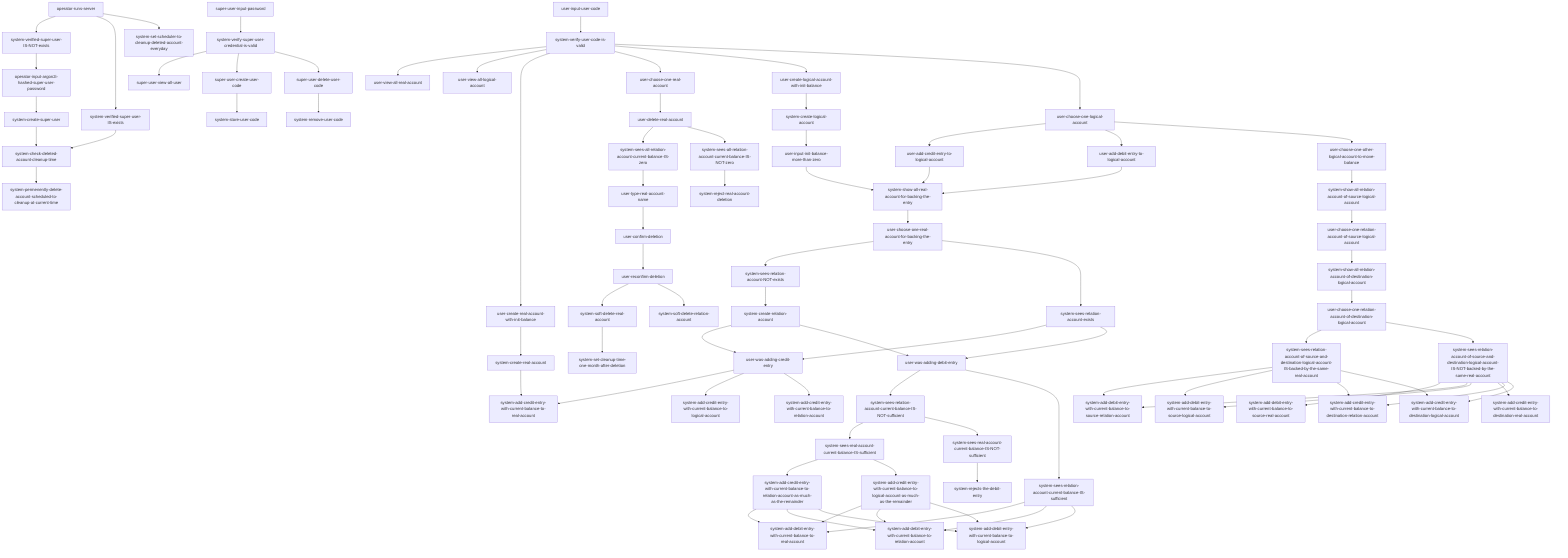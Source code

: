 %% v2.0.0
graph
    operator-runs-server --> system-verified-super-user-IS-NOT-exists
    system-verified-super-user-IS-NOT-exists --> operator-input-argon2i-hashed-super-user-password
    operator-input-argon2i-hashed-super-user-password --> system-create-super-user

    operator-runs-server --> system-verified-super-user-IS-exists
    system-verified-super-user-IS-exists --> system-check-deleted-account-cleanup-time
    system-check-deleted-account-cleanup-time --> system-permenently-delete-account-scheduled-to-cleanup-at-current-time

    system-create-super-user --> system-check-deleted-account-cleanup-time

    operator-runs-server --> system-set-scheduler-to-cleanup-deleted-account-everyday

    super-user-input-password --> system-verify-super-user-credential-is-valid
    system-verify-super-user-credential-is-valid --> super-user-view-all-user
    system-verify-super-user-credential-is-valid --> super-user-create-user-code
    system-verify-super-user-credential-is-valid --> super-user-delete-user-code
    super-user-create-user-code --> system-store-user-code
    super-user-delete-user-code --> system-remove-user-code

    user-input-user-code --> system-verify-user-code-is-valid

    system-verify-user-code-is-valid --> user-view-all-real-account
    system-verify-user-code-is-valid --> user-view-all-logical-account

    system-verify-user-code-is-valid --> user-create-real-account-with-init-balance
    user-create-real-account-with-init-balance --> system-create-real-account
    system-create-real-account --> system-add-credit-entry-with-current-balance-to-real-account

    system-verify-user-code-is-valid --> user-choose-one-real-account
    user-choose-one-real-account --> user-delete-real-account
    user-delete-real-account --> system-sees-all-relation-account-current-balance-IS-zero
    user-delete-real-account --> system-sees-all-relation-account-current-balance-IS-NOT-zero
    system-sees-all-relation-account-current-balance-IS-NOT-zero --> system-reject-real-account-deletion
    system-sees-all-relation-account-current-balance-IS-zero --> user-type-real-account-name
    user-type-real-account-name --> user-confirm-deletion
    user-confirm-deletion --> user-reconfirm-deletion
    user-reconfirm-deletion --> system-soft-delete-real-account
    user-reconfirm-deletion --> system-soft-delete-relation-account
    system-soft-delete-real-account --> system-set-cleanup-time-one-month-after-deletion

    system-verify-user-code-is-valid --> user-create-logical-account-with-init-balance
    user-create-logical-account-with-init-balance --> system-create-logical-account
    system-create-logical-account --> user-input-init-balance-more-than-zero
    user-input-init-balance-more-than-zero --> system-show-all-real-account-for-backing-the-entry

    system-verify-user-code-is-valid --> user-choose-one-logical-account

    user-choose-one-logical-account --> user-add-credit-entry-to-logical-account

    user-choose-one-logical-account --> user-add-debit-entry-to-logical-account
    user-add-debit-entry-to-logical-account --> system-show-all-real-account-for-backing-the-entry
    user-add-credit-entry-to-logical-account --> system-show-all-real-account-for-backing-the-entry

    system-show-all-real-account-for-backing-the-entry --> user-choose-one-real-account-for-backing-the-entry
    user-choose-one-real-account-for-backing-the-entry --> system-sees-relation-account-NOT-exists
    system-sees-relation-account-NOT-exists --> system-create-relation-account
    user-choose-one-real-account-for-backing-the-entry --> system-sees-relation-account-exists

    system-create-relation-account --> user-was-adding-credit-entry
    system-sees-relation-account-exists --> user-was-adding-credit-entry

    system-create-relation-account --> user-was-adding-debit-entry
    system-sees-relation-account-exists --> user-was-adding-debit-entry

    user-was-adding-credit-entry --> system-add-credit-entry-with-current-balance-to-real-account
    user-was-adding-credit-entry --> system-add-credit-entry-with-current-balance-to-logical-account
    user-was-adding-credit-entry --> system-add-credit-entry-with-current-balance-to-relation-account

    user-was-adding-debit-entry --> system-sees-relation-account-current-balance-IS-NOT-sufficient
    user-was-adding-debit-entry --> system-sees-relation-account-current-balance-IS-sufficient
    system-sees-relation-account-current-balance-IS-NOT-sufficient --> system-sees-real-account-current-balance-IS-sufficient
    system-sees-relation-account-current-balance-IS-NOT-sufficient --> system-sees-real-account-current-balance-IS-NOT-sufficient
    system-sees-real-account-current-balance-IS-sufficient --> system-add-credit-entry-with-current-balance-to-relation-account-as-much-as-the-remainder
    system-sees-real-account-current-balance-IS-sufficient --> system-add-credit-entry-with-current-balance-to-logical-account-as-much-as-the-remainder
    system-sees-real-account-current-balance-IS-NOT-sufficient --> system-rejects-the-debit-entry

    system-sees-relation-account-current-balance-IS-sufficient --> system-add-debit-entry-with-current-balance-to-real-account
    system-sees-relation-account-current-balance-IS-sufficient --> system-add-debit-entry-with-current-balance-to-relation-account
    system-sees-relation-account-current-balance-IS-sufficient --> system-add-debit-entry-with-current-balance-to-logical-account
    system-add-credit-entry-with-current-balance-to-logical-account-as-much-as-the-remainder --> system-add-debit-entry-with-current-balance-to-real-account
    system-add-credit-entry-with-current-balance-to-logical-account-as-much-as-the-remainder --> system-add-debit-entry-with-current-balance-to-relation-account
    system-add-credit-entry-with-current-balance-to-logical-account-as-much-as-the-remainder --> system-add-debit-entry-with-current-balance-to-logical-account
    system-add-credit-entry-with-current-balance-to-relation-account-as-much-as-the-remainder --> system-add-debit-entry-with-current-balance-to-real-account
    system-add-credit-entry-with-current-balance-to-relation-account-as-much-as-the-remainder --> system-add-debit-entry-with-current-balance-to-relation-account
    system-add-credit-entry-with-current-balance-to-relation-account-as-much-as-the-remainder --> system-add-debit-entry-with-current-balance-to-logical-account

    user-choose-one-logical-account --> user-choose-one-other-logical-account-to-move-balance
    user-choose-one-other-logical-account-to-move-balance --> system-show-all-relation-account-of-source-logical-account
    system-show-all-relation-account-of-source-logical-account --> user-choose-one-relation-account-of-source-logical-account
    user-choose-one-relation-account-of-source-logical-account --> system-show-all-relation-account-of-destination-logical-account
    system-show-all-relation-account-of-destination-logical-account --> user-choose-one-relation-account-of-destination-logical-account
    user-choose-one-relation-account-of-destination-logical-account --> system-sees-relation-account-of-source-and-destination-logical-account-IS-backed-by-the-same-real-account
    system-sees-relation-account-of-source-and-destination-logical-account-IS-backed-by-the-same-real-account --> system-add-debit-entry-with-current-balance-to-source-relation-account
    system-sees-relation-account-of-source-and-destination-logical-account-IS-backed-by-the-same-real-account --> system-add-debit-entry-with-current-balance-to-source-logical-account
    system-sees-relation-account-of-source-and-destination-logical-account-IS-backed-by-the-same-real-account --> system-add-credit-entry-with-current-balance-to-destination-relation-account
    system-sees-relation-account-of-source-and-destination-logical-account-IS-backed-by-the-same-real-account --> system-add-credit-entry-with-current-balance-to-destination-logical-account
    user-choose-one-relation-account-of-destination-logical-account --> system-sees-relation-account-of-source-and-destination-logical-account-IS-NOT-backed-by-the-same-real-account
    system-sees-relation-account-of-source-and-destination-logical-account-IS-NOT-backed-by-the-same-real-account --> system-add-debit-entry-with-current-balance-to-source-real-account
    system-sees-relation-account-of-source-and-destination-logical-account-IS-NOT-backed-by-the-same-real-account --> system-add-debit-entry-with-current-balance-to-source-relation-account
    system-sees-relation-account-of-source-and-destination-logical-account-IS-NOT-backed-by-the-same-real-account --> system-add-debit-entry-with-current-balance-to-source-logical-account
    system-sees-relation-account-of-source-and-destination-logical-account-IS-NOT-backed-by-the-same-real-account --> system-add-credit-entry-with-current-balance-to-destination-real-account
    system-sees-relation-account-of-source-and-destination-logical-account-IS-NOT-backed-by-the-same-real-account --> system-add-credit-entry-with-current-balance-to-destination-relation-account
    system-sees-relation-account-of-source-and-destination-logical-account-IS-NOT-backed-by-the-same-real-account --> system-add-credit-entry-with-current-balance-to-destination-logical-account